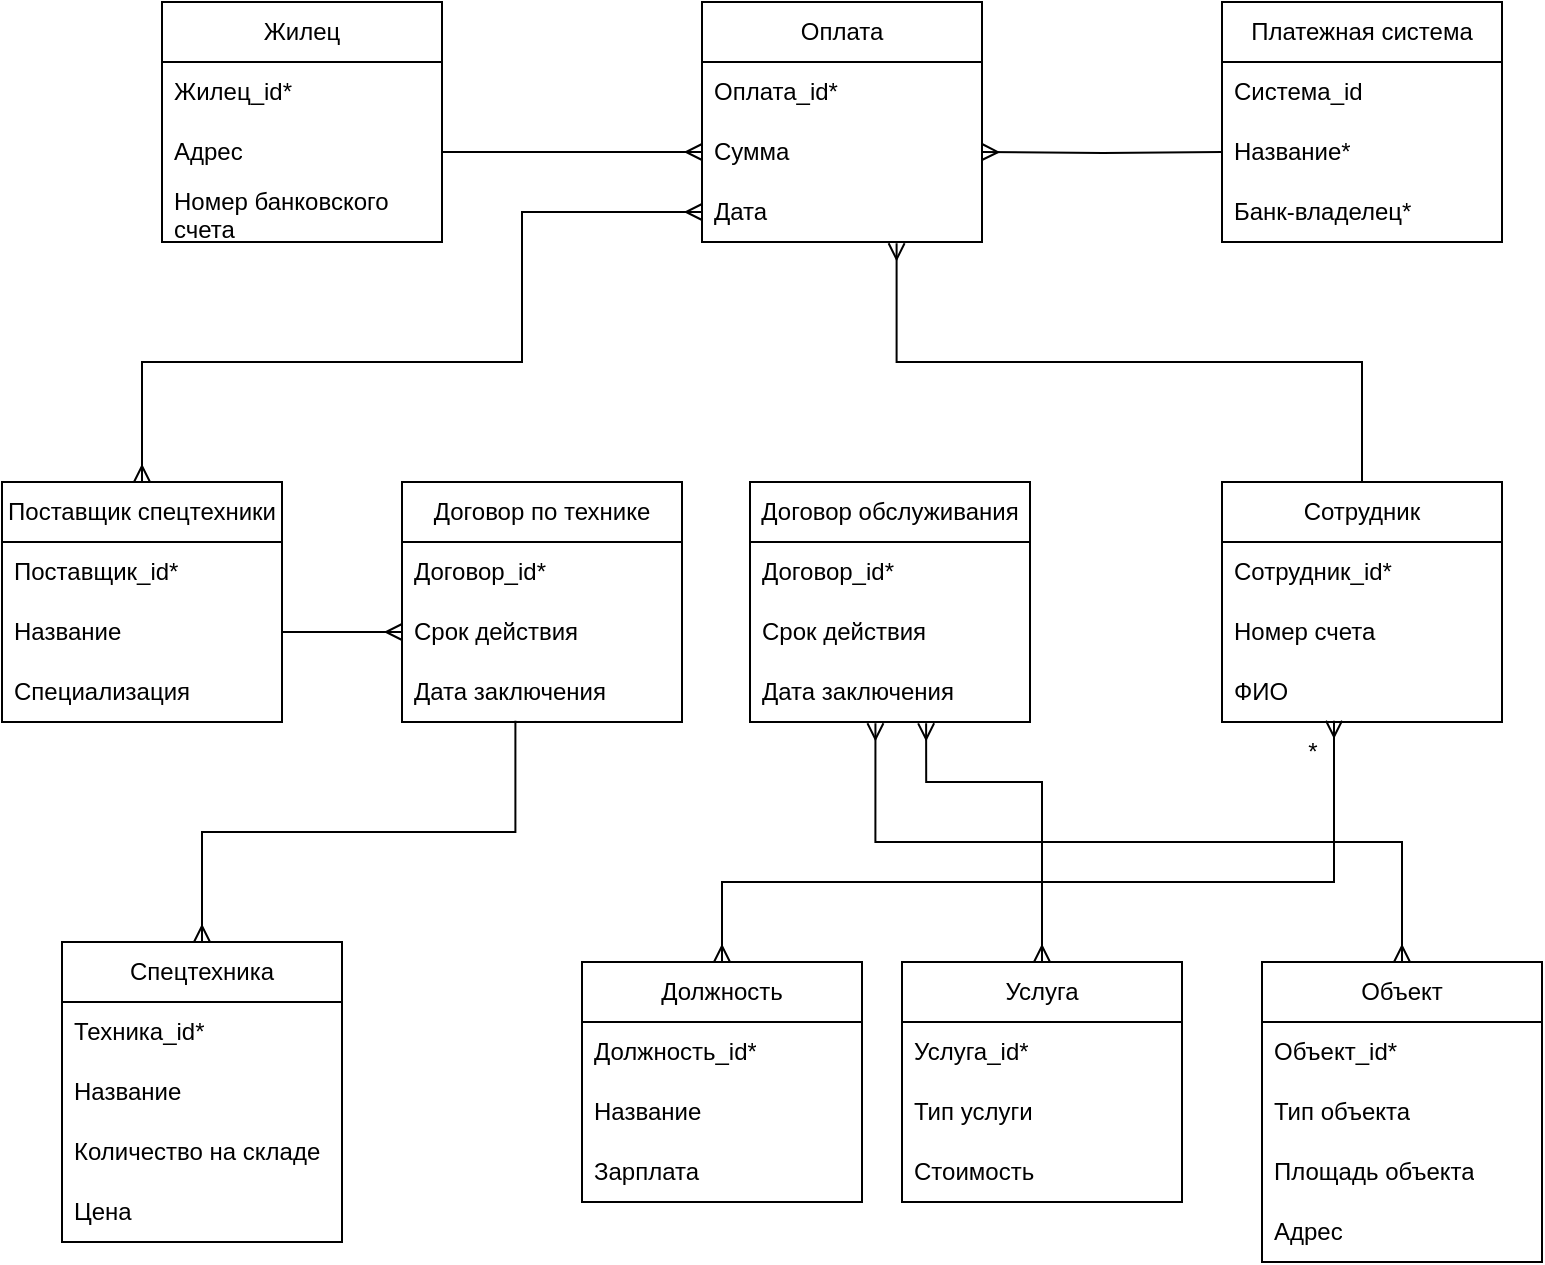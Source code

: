 <mxfile version="26.1.3">
  <diagram id="C5RBs43oDa-KdzZeNtuy" name="Page-1">
    <mxGraphModel dx="1468" dy="1002" grid="0" gridSize="10" guides="1" tooltips="1" connect="1" arrows="1" fold="1" page="1" pageScale="1" pageWidth="827" pageHeight="1169" math="0" shadow="0">
      <root>
        <mxCell id="WIyWlLk6GJQsqaUBKTNV-0" />
        <mxCell id="WIyWlLk6GJQsqaUBKTNV-1" parent="WIyWlLk6GJQsqaUBKTNV-0" />
        <mxCell id="mkbkjdRTnE_SqP3bl_3s-1" value="Жилец" style="swimlane;fontStyle=0;childLayout=stackLayout;horizontal=1;startSize=30;horizontalStack=0;resizeParent=1;resizeParentMax=0;resizeLast=0;collapsible=1;marginBottom=0;whiteSpace=wrap;html=1;" vertex="1" parent="WIyWlLk6GJQsqaUBKTNV-1">
          <mxGeometry x="120" y="40" width="140" height="120" as="geometry" />
        </mxCell>
        <mxCell id="mkbkjdRTnE_SqP3bl_3s-2" value="Жилец_id*" style="text;strokeColor=none;fillColor=none;align=left;verticalAlign=middle;spacingLeft=4;spacingRight=4;overflow=hidden;points=[[0,0.5],[1,0.5]];portConstraint=eastwest;rotatable=0;whiteSpace=wrap;html=1;" vertex="1" parent="mkbkjdRTnE_SqP3bl_3s-1">
          <mxGeometry y="30" width="140" height="30" as="geometry" />
        </mxCell>
        <mxCell id="mkbkjdRTnE_SqP3bl_3s-3" value="Адрес" style="text;strokeColor=none;fillColor=none;align=left;verticalAlign=middle;spacingLeft=4;spacingRight=4;overflow=hidden;points=[[0,0.5],[1,0.5]];portConstraint=eastwest;rotatable=0;whiteSpace=wrap;html=1;" vertex="1" parent="mkbkjdRTnE_SqP3bl_3s-1">
          <mxGeometry y="60" width="140" height="30" as="geometry" />
        </mxCell>
        <mxCell id="mkbkjdRTnE_SqP3bl_3s-6" value="Номер банковского счета" style="text;strokeColor=none;fillColor=none;align=left;verticalAlign=middle;spacingLeft=4;spacingRight=4;overflow=hidden;points=[[0,0.5],[1,0.5]];portConstraint=eastwest;rotatable=0;whiteSpace=wrap;html=1;" vertex="1" parent="mkbkjdRTnE_SqP3bl_3s-1">
          <mxGeometry y="90" width="140" height="30" as="geometry" />
        </mxCell>
        <mxCell id="mkbkjdRTnE_SqP3bl_3s-7" value="Платежная система" style="swimlane;fontStyle=0;childLayout=stackLayout;horizontal=1;startSize=30;horizontalStack=0;resizeParent=1;resizeParentMax=0;resizeLast=0;collapsible=1;marginBottom=0;whiteSpace=wrap;html=1;" vertex="1" parent="WIyWlLk6GJQsqaUBKTNV-1">
          <mxGeometry x="650" y="40" width="140" height="120" as="geometry" />
        </mxCell>
        <mxCell id="mkbkjdRTnE_SqP3bl_3s-8" value="Система_id" style="text;strokeColor=none;fillColor=none;align=left;verticalAlign=middle;spacingLeft=4;spacingRight=4;overflow=hidden;points=[[0,0.5],[1,0.5]];portConstraint=eastwest;rotatable=0;whiteSpace=wrap;html=1;" vertex="1" parent="mkbkjdRTnE_SqP3bl_3s-7">
          <mxGeometry y="30" width="140" height="30" as="geometry" />
        </mxCell>
        <mxCell id="mkbkjdRTnE_SqP3bl_3s-9" value="Название*" style="text;strokeColor=none;fillColor=none;align=left;verticalAlign=middle;spacingLeft=4;spacingRight=4;overflow=hidden;points=[[0,0.5],[1,0.5]];portConstraint=eastwest;rotatable=0;whiteSpace=wrap;html=1;" vertex="1" parent="mkbkjdRTnE_SqP3bl_3s-7">
          <mxGeometry y="60" width="140" height="30" as="geometry" />
        </mxCell>
        <mxCell id="mkbkjdRTnE_SqP3bl_3s-10" value="Банк-владелец*" style="text;strokeColor=none;fillColor=none;align=left;verticalAlign=middle;spacingLeft=4;spacingRight=4;overflow=hidden;points=[[0,0.5],[1,0.5]];portConstraint=eastwest;rotatable=0;whiteSpace=wrap;html=1;" vertex="1" parent="mkbkjdRTnE_SqP3bl_3s-7">
          <mxGeometry y="90" width="140" height="30" as="geometry" />
        </mxCell>
        <mxCell id="mkbkjdRTnE_SqP3bl_3s-11" value="Оплата" style="swimlane;fontStyle=0;childLayout=stackLayout;horizontal=1;startSize=30;horizontalStack=0;resizeParent=1;resizeParentMax=0;resizeLast=0;collapsible=1;marginBottom=0;whiteSpace=wrap;html=1;" vertex="1" parent="WIyWlLk6GJQsqaUBKTNV-1">
          <mxGeometry x="390" y="40" width="140" height="120" as="geometry" />
        </mxCell>
        <mxCell id="mkbkjdRTnE_SqP3bl_3s-12" value="Оплата_id*" style="text;strokeColor=none;fillColor=none;align=left;verticalAlign=middle;spacingLeft=4;spacingRight=4;overflow=hidden;points=[[0,0.5],[1,0.5]];portConstraint=eastwest;rotatable=0;whiteSpace=wrap;html=1;" vertex="1" parent="mkbkjdRTnE_SqP3bl_3s-11">
          <mxGeometry y="30" width="140" height="30" as="geometry" />
        </mxCell>
        <mxCell id="mkbkjdRTnE_SqP3bl_3s-15" value="Сумма" style="text;strokeColor=none;fillColor=none;align=left;verticalAlign=middle;spacingLeft=4;spacingRight=4;overflow=hidden;points=[[0,0.5],[1,0.5]];portConstraint=eastwest;rotatable=0;whiteSpace=wrap;html=1;" vertex="1" parent="mkbkjdRTnE_SqP3bl_3s-11">
          <mxGeometry y="60" width="140" height="30" as="geometry" />
        </mxCell>
        <mxCell id="mkbkjdRTnE_SqP3bl_3s-90" value="Дата" style="text;strokeColor=none;fillColor=none;align=left;verticalAlign=middle;spacingLeft=4;spacingRight=4;overflow=hidden;points=[[0,0.5],[1,0.5]];portConstraint=eastwest;rotatable=0;whiteSpace=wrap;html=1;" vertex="1" parent="mkbkjdRTnE_SqP3bl_3s-11">
          <mxGeometry y="90" width="140" height="30" as="geometry" />
        </mxCell>
        <mxCell id="mkbkjdRTnE_SqP3bl_3s-89" style="edgeStyle=orthogonalEdgeStyle;rounded=0;orthogonalLoop=1;jettySize=auto;html=1;endArrow=ERmany;endFill=0;startArrow=ERmany;startFill=0;" edge="1" parent="WIyWlLk6GJQsqaUBKTNV-1" source="mkbkjdRTnE_SqP3bl_3s-20">
          <mxGeometry relative="1" as="geometry">
            <mxPoint x="390" y="145" as="targetPoint" />
            <Array as="points">
              <mxPoint x="110" y="220" />
              <mxPoint x="300" y="220" />
              <mxPoint x="300" y="145" />
              <mxPoint x="390" y="145" />
            </Array>
          </mxGeometry>
        </mxCell>
        <mxCell id="mkbkjdRTnE_SqP3bl_3s-20" value="Поставщик спецтехники" style="swimlane;fontStyle=0;childLayout=stackLayout;horizontal=1;startSize=30;horizontalStack=0;resizeParent=1;resizeParentMax=0;resizeLast=0;collapsible=1;marginBottom=0;whiteSpace=wrap;html=1;" vertex="1" parent="WIyWlLk6GJQsqaUBKTNV-1">
          <mxGeometry x="40" y="280" width="140" height="120" as="geometry" />
        </mxCell>
        <mxCell id="mkbkjdRTnE_SqP3bl_3s-21" value="Поставщик_id*" style="text;strokeColor=none;fillColor=none;align=left;verticalAlign=middle;spacingLeft=4;spacingRight=4;overflow=hidden;points=[[0,0.5],[1,0.5]];portConstraint=eastwest;rotatable=0;whiteSpace=wrap;html=1;" vertex="1" parent="mkbkjdRTnE_SqP3bl_3s-20">
          <mxGeometry y="30" width="140" height="30" as="geometry" />
        </mxCell>
        <mxCell id="mkbkjdRTnE_SqP3bl_3s-22" value="Название" style="text;strokeColor=none;fillColor=none;align=left;verticalAlign=middle;spacingLeft=4;spacingRight=4;overflow=hidden;points=[[0,0.5],[1,0.5]];portConstraint=eastwest;rotatable=0;whiteSpace=wrap;html=1;" vertex="1" parent="mkbkjdRTnE_SqP3bl_3s-20">
          <mxGeometry y="60" width="140" height="30" as="geometry" />
        </mxCell>
        <mxCell id="mkbkjdRTnE_SqP3bl_3s-23" value="Специализация" style="text;strokeColor=none;fillColor=none;align=left;verticalAlign=middle;spacingLeft=4;spacingRight=4;overflow=hidden;points=[[0,0.5],[1,0.5]];portConstraint=eastwest;rotatable=0;whiteSpace=wrap;html=1;" vertex="1" parent="mkbkjdRTnE_SqP3bl_3s-20">
          <mxGeometry y="90" width="140" height="30" as="geometry" />
        </mxCell>
        <mxCell id="mkbkjdRTnE_SqP3bl_3s-24" value="Спецтехника" style="swimlane;fontStyle=0;childLayout=stackLayout;horizontal=1;startSize=30;horizontalStack=0;resizeParent=1;resizeParentMax=0;resizeLast=0;collapsible=1;marginBottom=0;whiteSpace=wrap;html=1;" vertex="1" parent="WIyWlLk6GJQsqaUBKTNV-1">
          <mxGeometry x="70" y="510" width="140" height="150" as="geometry" />
        </mxCell>
        <mxCell id="mkbkjdRTnE_SqP3bl_3s-25" value="Техника_id*" style="text;strokeColor=none;fillColor=none;align=left;verticalAlign=middle;spacingLeft=4;spacingRight=4;overflow=hidden;points=[[0,0.5],[1,0.5]];portConstraint=eastwest;rotatable=0;whiteSpace=wrap;html=1;" vertex="1" parent="mkbkjdRTnE_SqP3bl_3s-24">
          <mxGeometry y="30" width="140" height="30" as="geometry" />
        </mxCell>
        <mxCell id="mkbkjdRTnE_SqP3bl_3s-26" value="Название" style="text;strokeColor=none;fillColor=none;align=left;verticalAlign=middle;spacingLeft=4;spacingRight=4;overflow=hidden;points=[[0,0.5],[1,0.5]];portConstraint=eastwest;rotatable=0;whiteSpace=wrap;html=1;" vertex="1" parent="mkbkjdRTnE_SqP3bl_3s-24">
          <mxGeometry y="60" width="140" height="30" as="geometry" />
        </mxCell>
        <mxCell id="mkbkjdRTnE_SqP3bl_3s-27" value="Количество на складе" style="text;strokeColor=none;fillColor=none;align=left;verticalAlign=middle;spacingLeft=4;spacingRight=4;overflow=hidden;points=[[0,0.5],[1,0.5]];portConstraint=eastwest;rotatable=0;whiteSpace=wrap;html=1;" vertex="1" parent="mkbkjdRTnE_SqP3bl_3s-24">
          <mxGeometry y="90" width="140" height="30" as="geometry" />
        </mxCell>
        <mxCell id="mkbkjdRTnE_SqP3bl_3s-73" value="Цена" style="text;strokeColor=none;fillColor=none;align=left;verticalAlign=middle;spacingLeft=4;spacingRight=4;overflow=hidden;points=[[0,0.5],[1,0.5]];portConstraint=eastwest;rotatable=0;whiteSpace=wrap;html=1;" vertex="1" parent="mkbkjdRTnE_SqP3bl_3s-24">
          <mxGeometry y="120" width="140" height="30" as="geometry" />
        </mxCell>
        <mxCell id="mkbkjdRTnE_SqP3bl_3s-34" value="Объект" style="swimlane;fontStyle=0;childLayout=stackLayout;horizontal=1;startSize=30;horizontalStack=0;resizeParent=1;resizeParentMax=0;resizeLast=0;collapsible=1;marginBottom=0;whiteSpace=wrap;html=1;" vertex="1" parent="WIyWlLk6GJQsqaUBKTNV-1">
          <mxGeometry x="670" y="520" width="140" height="150" as="geometry" />
        </mxCell>
        <mxCell id="mkbkjdRTnE_SqP3bl_3s-35" value="Объект_id*" style="text;strokeColor=none;fillColor=none;align=left;verticalAlign=middle;spacingLeft=4;spacingRight=4;overflow=hidden;points=[[0,0.5],[1,0.5]];portConstraint=eastwest;rotatable=0;whiteSpace=wrap;html=1;" vertex="1" parent="mkbkjdRTnE_SqP3bl_3s-34">
          <mxGeometry y="30" width="140" height="30" as="geometry" />
        </mxCell>
        <mxCell id="mkbkjdRTnE_SqP3bl_3s-36" value="Тип объекта" style="text;strokeColor=none;fillColor=none;align=left;verticalAlign=middle;spacingLeft=4;spacingRight=4;overflow=hidden;points=[[0,0.5],[1,0.5]];portConstraint=eastwest;rotatable=0;whiteSpace=wrap;html=1;" vertex="1" parent="mkbkjdRTnE_SqP3bl_3s-34">
          <mxGeometry y="60" width="140" height="30" as="geometry" />
        </mxCell>
        <mxCell id="mkbkjdRTnE_SqP3bl_3s-37" value="Площадь объекта" style="text;strokeColor=none;fillColor=none;align=left;verticalAlign=middle;spacingLeft=4;spacingRight=4;overflow=hidden;points=[[0,0.5],[1,0.5]];portConstraint=eastwest;rotatable=0;whiteSpace=wrap;html=1;" vertex="1" parent="mkbkjdRTnE_SqP3bl_3s-34">
          <mxGeometry y="90" width="140" height="30" as="geometry" />
        </mxCell>
        <mxCell id="mkbkjdRTnE_SqP3bl_3s-38" value="Адрес" style="text;strokeColor=none;fillColor=none;align=left;verticalAlign=middle;spacingLeft=4;spacingRight=4;overflow=hidden;points=[[0,0.5],[1,0.5]];portConstraint=eastwest;rotatable=0;whiteSpace=wrap;html=1;" vertex="1" parent="mkbkjdRTnE_SqP3bl_3s-34">
          <mxGeometry y="120" width="140" height="30" as="geometry" />
        </mxCell>
        <mxCell id="mkbkjdRTnE_SqP3bl_3s-51" value="Договор по технике" style="swimlane;fontStyle=0;childLayout=stackLayout;horizontal=1;startSize=30;horizontalStack=0;resizeParent=1;resizeParentMax=0;resizeLast=0;collapsible=1;marginBottom=0;whiteSpace=wrap;html=1;" vertex="1" parent="WIyWlLk6GJQsqaUBKTNV-1">
          <mxGeometry x="240" y="280" width="140" height="120" as="geometry" />
        </mxCell>
        <mxCell id="mkbkjdRTnE_SqP3bl_3s-52" value="Договор_id*" style="text;strokeColor=none;fillColor=none;align=left;verticalAlign=middle;spacingLeft=4;spacingRight=4;overflow=hidden;points=[[0,0.5],[1,0.5]];portConstraint=eastwest;rotatable=0;whiteSpace=wrap;html=1;" vertex="1" parent="mkbkjdRTnE_SqP3bl_3s-51">
          <mxGeometry y="30" width="140" height="30" as="geometry" />
        </mxCell>
        <mxCell id="mkbkjdRTnE_SqP3bl_3s-54" value="Срок действия" style="text;strokeColor=none;fillColor=none;align=left;verticalAlign=middle;spacingLeft=4;spacingRight=4;overflow=hidden;points=[[0,0.5],[1,0.5]];portConstraint=eastwest;rotatable=0;whiteSpace=wrap;html=1;" vertex="1" parent="mkbkjdRTnE_SqP3bl_3s-51">
          <mxGeometry y="60" width="140" height="30" as="geometry" />
        </mxCell>
        <mxCell id="mkbkjdRTnE_SqP3bl_3s-55" value="Дата заключения" style="text;strokeColor=none;fillColor=none;align=left;verticalAlign=middle;spacingLeft=4;spacingRight=4;overflow=hidden;points=[[0,0.5],[1,0.5]];portConstraint=eastwest;rotatable=0;whiteSpace=wrap;html=1;" vertex="1" parent="mkbkjdRTnE_SqP3bl_3s-51">
          <mxGeometry y="90" width="140" height="30" as="geometry" />
        </mxCell>
        <mxCell id="mkbkjdRTnE_SqP3bl_3s-56" value="Сотрудник" style="swimlane;fontStyle=0;childLayout=stackLayout;horizontal=1;startSize=30;horizontalStack=0;resizeParent=1;resizeParentMax=0;resizeLast=0;collapsible=1;marginBottom=0;whiteSpace=wrap;html=1;" vertex="1" parent="WIyWlLk6GJQsqaUBKTNV-1">
          <mxGeometry x="650" y="280" width="140" height="120" as="geometry" />
        </mxCell>
        <mxCell id="mkbkjdRTnE_SqP3bl_3s-57" value="Сотрудник_id*" style="text;strokeColor=none;fillColor=none;align=left;verticalAlign=middle;spacingLeft=4;spacingRight=4;overflow=hidden;points=[[0,0.5],[1,0.5]];portConstraint=eastwest;rotatable=0;whiteSpace=wrap;html=1;" vertex="1" parent="mkbkjdRTnE_SqP3bl_3s-56">
          <mxGeometry y="30" width="140" height="30" as="geometry" />
        </mxCell>
        <mxCell id="mkbkjdRTnE_SqP3bl_3s-58" value="Номер счета" style="text;strokeColor=none;fillColor=none;align=left;verticalAlign=middle;spacingLeft=4;spacingRight=4;overflow=hidden;points=[[0,0.5],[1,0.5]];portConstraint=eastwest;rotatable=0;whiteSpace=wrap;html=1;" vertex="1" parent="mkbkjdRTnE_SqP3bl_3s-56">
          <mxGeometry y="60" width="140" height="30" as="geometry" />
        </mxCell>
        <mxCell id="mkbkjdRTnE_SqP3bl_3s-68" value="ФИО" style="text;strokeColor=none;fillColor=none;align=left;verticalAlign=middle;spacingLeft=4;spacingRight=4;overflow=hidden;points=[[0,0.5],[1,0.5]];portConstraint=eastwest;rotatable=0;whiteSpace=wrap;html=1;" vertex="1" parent="mkbkjdRTnE_SqP3bl_3s-56">
          <mxGeometry y="90" width="140" height="30" as="geometry" />
        </mxCell>
        <mxCell id="mkbkjdRTnE_SqP3bl_3s-74" style="edgeStyle=orthogonalEdgeStyle;rounded=0;orthogonalLoop=1;jettySize=auto;html=1;exitX=0.5;exitY=0;exitDx=0;exitDy=0;entryX=0.4;entryY=0.978;entryDx=0;entryDy=0;entryPerimeter=0;endArrow=ERmany;endFill=0;startArrow=ERmany;startFill=0;" edge="1" parent="WIyWlLk6GJQsqaUBKTNV-1" source="mkbkjdRTnE_SqP3bl_3s-60" target="mkbkjdRTnE_SqP3bl_3s-68">
          <mxGeometry relative="1" as="geometry">
            <Array as="points">
              <mxPoint x="400" y="510" />
              <mxPoint x="400" y="480" />
              <mxPoint x="706" y="480" />
            </Array>
          </mxGeometry>
        </mxCell>
        <mxCell id="mkbkjdRTnE_SqP3bl_3s-60" value="Должность" style="swimlane;fontStyle=0;childLayout=stackLayout;horizontal=1;startSize=30;horizontalStack=0;resizeParent=1;resizeParentMax=0;resizeLast=0;collapsible=1;marginBottom=0;whiteSpace=wrap;html=1;" vertex="1" parent="WIyWlLk6GJQsqaUBKTNV-1">
          <mxGeometry x="330" y="520" width="140" height="120" as="geometry" />
        </mxCell>
        <mxCell id="mkbkjdRTnE_SqP3bl_3s-61" value="Должность_id*" style="text;strokeColor=none;fillColor=none;align=left;verticalAlign=middle;spacingLeft=4;spacingRight=4;overflow=hidden;points=[[0,0.5],[1,0.5]];portConstraint=eastwest;rotatable=0;whiteSpace=wrap;html=1;" vertex="1" parent="mkbkjdRTnE_SqP3bl_3s-60">
          <mxGeometry y="30" width="140" height="30" as="geometry" />
        </mxCell>
        <mxCell id="mkbkjdRTnE_SqP3bl_3s-62" value="Название" style="text;strokeColor=none;fillColor=none;align=left;verticalAlign=middle;spacingLeft=4;spacingRight=4;overflow=hidden;points=[[0,0.5],[1,0.5]];portConstraint=eastwest;rotatable=0;whiteSpace=wrap;html=1;" vertex="1" parent="mkbkjdRTnE_SqP3bl_3s-60">
          <mxGeometry y="60" width="140" height="30" as="geometry" />
        </mxCell>
        <mxCell id="mkbkjdRTnE_SqP3bl_3s-63" value="Зарплата" style="text;strokeColor=none;fillColor=none;align=left;verticalAlign=middle;spacingLeft=4;spacingRight=4;overflow=hidden;points=[[0,0.5],[1,0.5]];portConstraint=eastwest;rotatable=0;whiteSpace=wrap;html=1;" vertex="1" parent="mkbkjdRTnE_SqP3bl_3s-60">
          <mxGeometry y="90" width="140" height="30" as="geometry" />
        </mxCell>
        <mxCell id="mkbkjdRTnE_SqP3bl_3s-64" value="Услуга" style="swimlane;fontStyle=0;childLayout=stackLayout;horizontal=1;startSize=30;horizontalStack=0;resizeParent=1;resizeParentMax=0;resizeLast=0;collapsible=1;marginBottom=0;whiteSpace=wrap;html=1;" vertex="1" parent="WIyWlLk6GJQsqaUBKTNV-1">
          <mxGeometry x="490" y="520" width="140" height="120" as="geometry" />
        </mxCell>
        <mxCell id="mkbkjdRTnE_SqP3bl_3s-65" value="Услуга_id*" style="text;strokeColor=none;fillColor=none;align=left;verticalAlign=middle;spacingLeft=4;spacingRight=4;overflow=hidden;points=[[0,0.5],[1,0.5]];portConstraint=eastwest;rotatable=0;whiteSpace=wrap;html=1;" vertex="1" parent="mkbkjdRTnE_SqP3bl_3s-64">
          <mxGeometry y="30" width="140" height="30" as="geometry" />
        </mxCell>
        <mxCell id="mkbkjdRTnE_SqP3bl_3s-66" value="Тип услуги" style="text;strokeColor=none;fillColor=none;align=left;verticalAlign=middle;spacingLeft=4;spacingRight=4;overflow=hidden;points=[[0,0.5],[1,0.5]];portConstraint=eastwest;rotatable=0;whiteSpace=wrap;html=1;" vertex="1" parent="mkbkjdRTnE_SqP3bl_3s-64">
          <mxGeometry y="60" width="140" height="30" as="geometry" />
        </mxCell>
        <mxCell id="mkbkjdRTnE_SqP3bl_3s-67" value="Стоимость" style="text;strokeColor=none;fillColor=none;align=left;verticalAlign=middle;spacingLeft=4;spacingRight=4;overflow=hidden;points=[[0,0.5],[1,0.5]];portConstraint=eastwest;rotatable=0;whiteSpace=wrap;html=1;" vertex="1" parent="mkbkjdRTnE_SqP3bl_3s-64">
          <mxGeometry y="90" width="140" height="30" as="geometry" />
        </mxCell>
        <mxCell id="mkbkjdRTnE_SqP3bl_3s-70" style="edgeStyle=orthogonalEdgeStyle;rounded=0;orthogonalLoop=1;jettySize=auto;html=1;exitX=1;exitY=0.5;exitDx=0;exitDy=0;entryX=0;entryY=0.5;entryDx=0;entryDy=0;endArrow=ERmany;endFill=0;startArrow=none;startFill=0;" edge="1" parent="WIyWlLk6GJQsqaUBKTNV-1" source="mkbkjdRTnE_SqP3bl_3s-3">
          <mxGeometry relative="1" as="geometry">
            <mxPoint x="390" y="115" as="targetPoint" />
          </mxGeometry>
        </mxCell>
        <mxCell id="mkbkjdRTnE_SqP3bl_3s-71" style="edgeStyle=orthogonalEdgeStyle;rounded=0;orthogonalLoop=1;jettySize=auto;html=1;entryX=0;entryY=0.5;entryDx=0;entryDy=0;startArrow=ERmany;startFill=0;endArrow=none;" edge="1" parent="WIyWlLk6GJQsqaUBKTNV-1" target="mkbkjdRTnE_SqP3bl_3s-9">
          <mxGeometry relative="1" as="geometry">
            <mxPoint x="530" y="115" as="sourcePoint" />
          </mxGeometry>
        </mxCell>
        <mxCell id="mkbkjdRTnE_SqP3bl_3s-72" style="edgeStyle=orthogonalEdgeStyle;rounded=0;orthogonalLoop=1;jettySize=auto;html=1;entryX=0;entryY=0.5;entryDx=0;entryDy=0;endArrow=ERmany;endFill=0;" edge="1" parent="WIyWlLk6GJQsqaUBKTNV-1" source="mkbkjdRTnE_SqP3bl_3s-22">
          <mxGeometry relative="1" as="geometry">
            <mxPoint x="240" y="355" as="targetPoint" />
          </mxGeometry>
        </mxCell>
        <mxCell id="mkbkjdRTnE_SqP3bl_3s-75" value="Договор обслуживания" style="swimlane;fontStyle=0;childLayout=stackLayout;horizontal=1;startSize=30;horizontalStack=0;resizeParent=1;resizeParentMax=0;resizeLast=0;collapsible=1;marginBottom=0;whiteSpace=wrap;html=1;" vertex="1" parent="WIyWlLk6GJQsqaUBKTNV-1">
          <mxGeometry x="414" y="280" width="140" height="120" as="geometry" />
        </mxCell>
        <mxCell id="mkbkjdRTnE_SqP3bl_3s-76" value="Договор_id*" style="text;strokeColor=none;fillColor=none;align=left;verticalAlign=middle;spacingLeft=4;spacingRight=4;overflow=hidden;points=[[0,0.5],[1,0.5]];portConstraint=eastwest;rotatable=0;whiteSpace=wrap;html=1;" vertex="1" parent="mkbkjdRTnE_SqP3bl_3s-75">
          <mxGeometry y="30" width="140" height="30" as="geometry" />
        </mxCell>
        <mxCell id="mkbkjdRTnE_SqP3bl_3s-77" value="Срок действия" style="text;strokeColor=none;fillColor=none;align=left;verticalAlign=middle;spacingLeft=4;spacingRight=4;overflow=hidden;points=[[0,0.5],[1,0.5]];portConstraint=eastwest;rotatable=0;whiteSpace=wrap;html=1;" vertex="1" parent="mkbkjdRTnE_SqP3bl_3s-75">
          <mxGeometry y="60" width="140" height="30" as="geometry" />
        </mxCell>
        <mxCell id="mkbkjdRTnE_SqP3bl_3s-78" value="Дата заключения" style="text;strokeColor=none;fillColor=none;align=left;verticalAlign=middle;spacingLeft=4;spacingRight=4;overflow=hidden;points=[[0,0.5],[1,0.5]];portConstraint=eastwest;rotatable=0;whiteSpace=wrap;html=1;" vertex="1" parent="mkbkjdRTnE_SqP3bl_3s-75">
          <mxGeometry y="90" width="140" height="30" as="geometry" />
        </mxCell>
        <mxCell id="mkbkjdRTnE_SqP3bl_3s-79" style="edgeStyle=orthogonalEdgeStyle;rounded=0;orthogonalLoop=1;jettySize=auto;html=1;exitX=0.5;exitY=0;exitDx=0;exitDy=0;entryX=0.448;entryY=1.022;entryDx=0;entryDy=0;entryPerimeter=0;endArrow=ERmany;endFill=0;startFill=0;startArrow=ERmany;" edge="1" parent="WIyWlLk6GJQsqaUBKTNV-1" source="mkbkjdRTnE_SqP3bl_3s-34" target="mkbkjdRTnE_SqP3bl_3s-78">
          <mxGeometry relative="1" as="geometry" />
        </mxCell>
        <mxCell id="mkbkjdRTnE_SqP3bl_3s-80" style="edgeStyle=orthogonalEdgeStyle;rounded=0;orthogonalLoop=1;jettySize=auto;html=1;entryX=0.629;entryY=1.022;entryDx=0;entryDy=0;entryPerimeter=0;endArrow=ERmany;endFill=0;startArrow=ERmany;startFill=0;" edge="1" parent="WIyWlLk6GJQsqaUBKTNV-1" source="mkbkjdRTnE_SqP3bl_3s-64" target="mkbkjdRTnE_SqP3bl_3s-78">
          <mxGeometry relative="1" as="geometry">
            <Array as="points">
              <mxPoint x="560" y="430" />
              <mxPoint x="502" y="430" />
            </Array>
          </mxGeometry>
        </mxCell>
        <mxCell id="mkbkjdRTnE_SqP3bl_3s-82" style="edgeStyle=orthogonalEdgeStyle;rounded=0;orthogonalLoop=1;jettySize=auto;html=1;entryX=0.405;entryY=0.978;entryDx=0;entryDy=0;entryPerimeter=0;startArrow=ERmany;startFill=0;endArrow=none;" edge="1" parent="WIyWlLk6GJQsqaUBKTNV-1" source="mkbkjdRTnE_SqP3bl_3s-24" target="mkbkjdRTnE_SqP3bl_3s-55">
          <mxGeometry relative="1" as="geometry" />
        </mxCell>
        <mxCell id="mkbkjdRTnE_SqP3bl_3s-91" style="edgeStyle=orthogonalEdgeStyle;rounded=0;orthogonalLoop=1;jettySize=auto;html=1;entryX=0.695;entryY=1.022;entryDx=0;entryDy=0;entryPerimeter=0;endArrow=ERmany;endFill=0;startArrow=none;startFill=0;" edge="1" parent="WIyWlLk6GJQsqaUBKTNV-1" source="mkbkjdRTnE_SqP3bl_3s-56" target="mkbkjdRTnE_SqP3bl_3s-90">
          <mxGeometry relative="1" as="geometry" />
        </mxCell>
        <mxCell id="mkbkjdRTnE_SqP3bl_3s-92" value="*" style="text;html=1;align=center;verticalAlign=middle;resizable=0;points=[];autosize=1;strokeColor=none;fillColor=none;" vertex="1" parent="WIyWlLk6GJQsqaUBKTNV-1">
          <mxGeometry x="680" y="400" width="30" height="30" as="geometry" />
        </mxCell>
      </root>
    </mxGraphModel>
  </diagram>
</mxfile>
